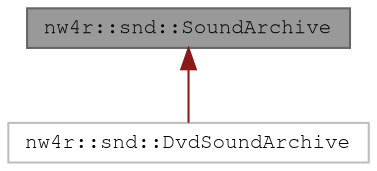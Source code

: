 digraph "nw4r::snd::SoundArchive"
{
 // LATEX_PDF_SIZE
  bgcolor="transparent";
  edge [fontname=FreeMono,fontsize=10,labelfontname=FreeMono,labelfontsize=10];
  node [fontname=FreeMono,fontsize=10,shape=box,height=0.2,width=0.4];
  Node1 [label="nw4r::snd::SoundArchive",height=0.2,width=0.4,color="gray40", fillcolor="grey60", style="filled", fontcolor="black",tooltip=" "];
  Node1 -> Node2 [dir="back",color="firebrick4",style="solid"];
  Node2 [label="nw4r::snd::DvdSoundArchive",height=0.2,width=0.4,color="grey75", fillcolor="white", style="filled",URL="$classnw4r_1_1snd_1_1_dvd_sound_archive.html",tooltip=" "];
}
